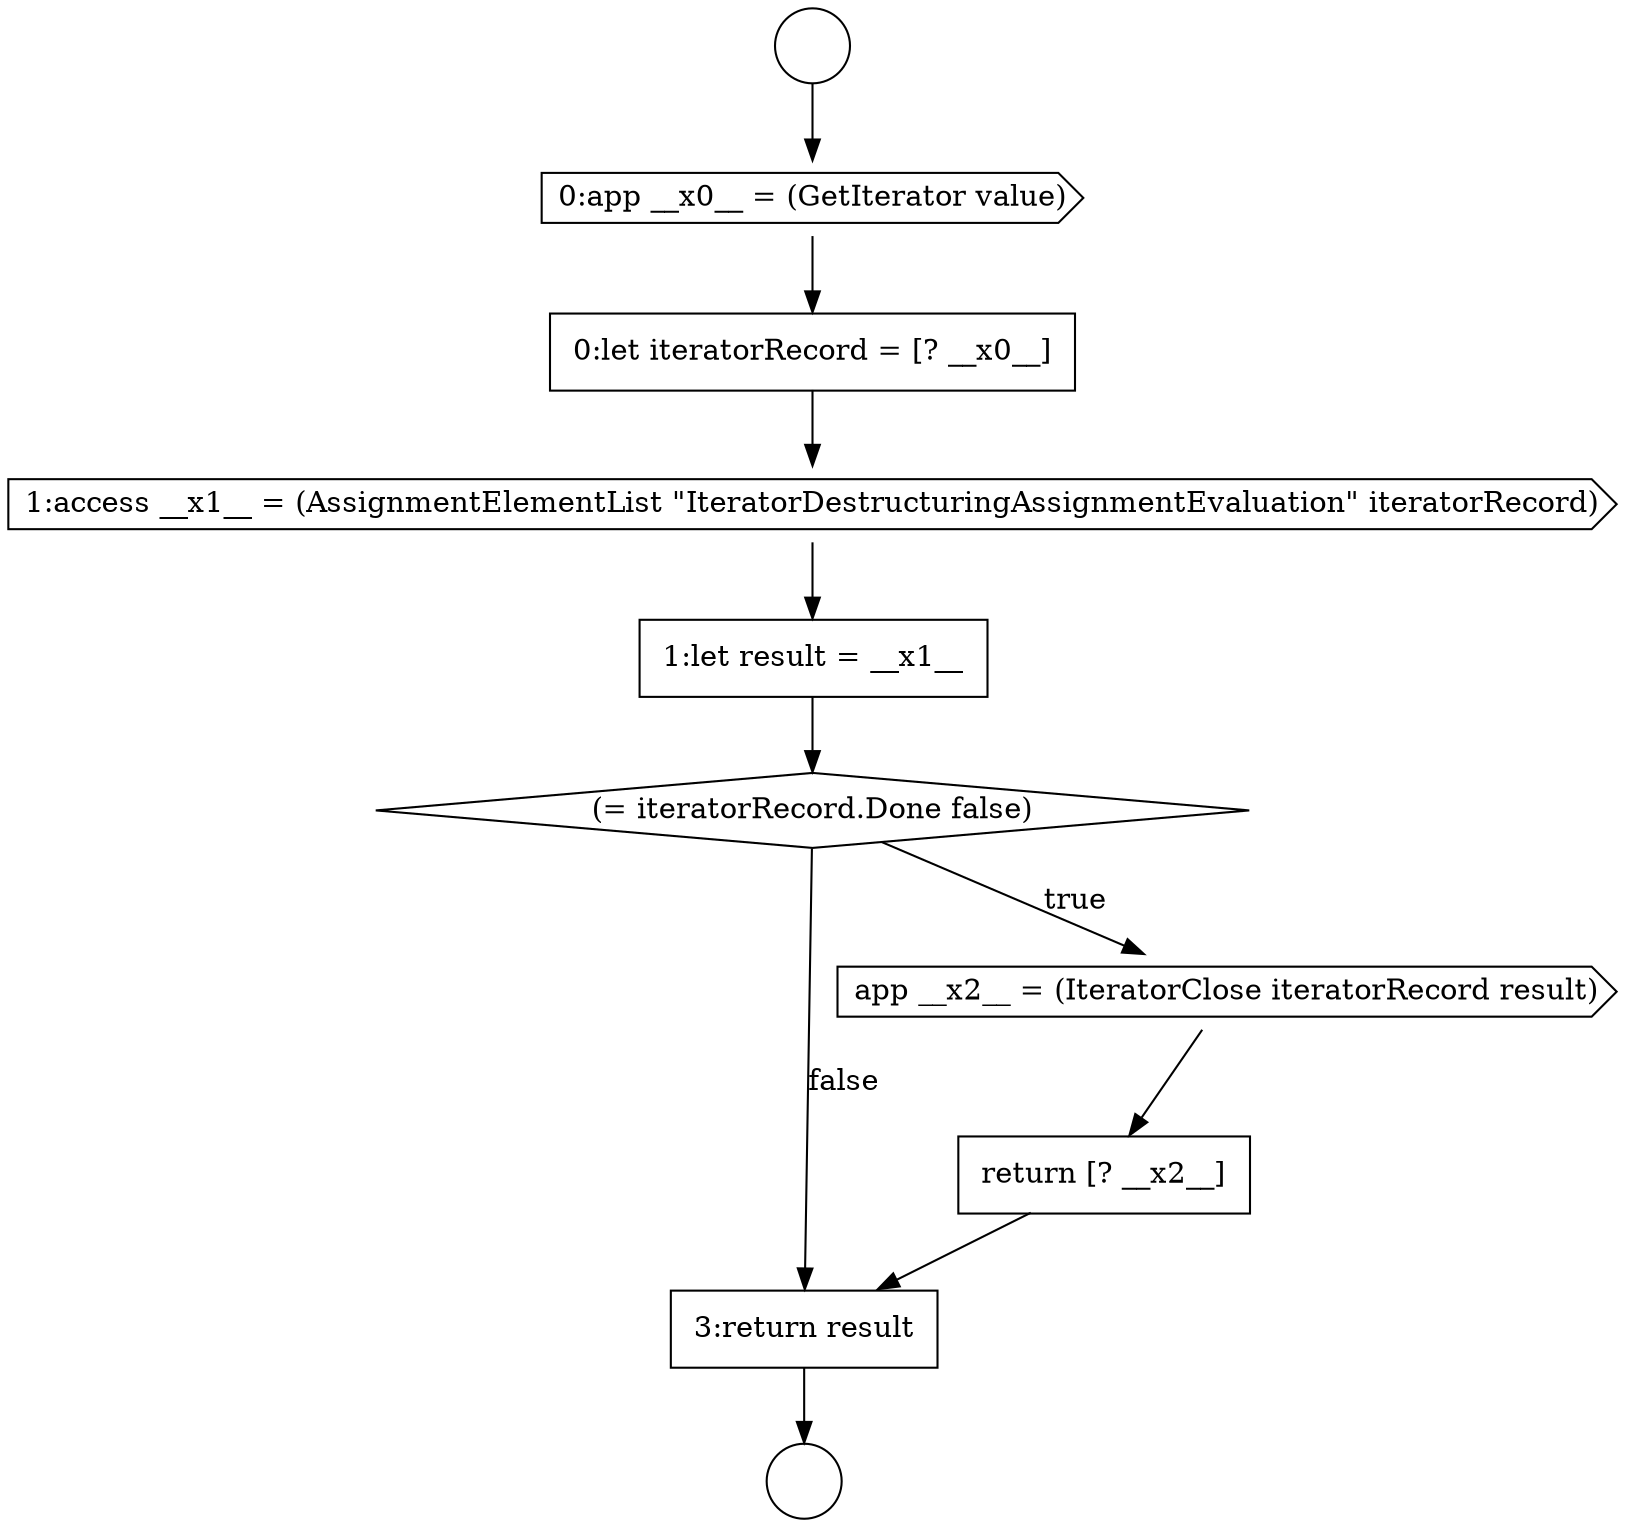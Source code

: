 digraph {
  node5136 [shape=none, margin=0, label=<<font color="black">
    <table border="0" cellborder="1" cellspacing="0" cellpadding="10">
      <tr><td align="left">0:let iteratorRecord = [? __x0__]</td></tr>
    </table>
  </font>> color="black" fillcolor="white" style=filled]
  node5141 [shape=none, margin=0, label=<<font color="black">
    <table border="0" cellborder="1" cellspacing="0" cellpadding="10">
      <tr><td align="left">return [? __x2__]</td></tr>
    </table>
  </font>> color="black" fillcolor="white" style=filled]
  node5135 [shape=cds, label=<<font color="black">0:app __x0__ = (GetIterator value)</font>> color="black" fillcolor="white" style=filled]
  node5137 [shape=cds, label=<<font color="black">1:access __x1__ = (AssignmentElementList &quot;IteratorDestructuringAssignmentEvaluation&quot; iteratorRecord)</font>> color="black" fillcolor="white" style=filled]
  node5142 [shape=none, margin=0, label=<<font color="black">
    <table border="0" cellborder="1" cellspacing="0" cellpadding="10">
      <tr><td align="left">3:return result</td></tr>
    </table>
  </font>> color="black" fillcolor="white" style=filled]
  node5134 [shape=circle label=" " color="black" fillcolor="white" style=filled]
  node5138 [shape=none, margin=0, label=<<font color="black">
    <table border="0" cellborder="1" cellspacing="0" cellpadding="10">
      <tr><td align="left">1:let result = __x1__</td></tr>
    </table>
  </font>> color="black" fillcolor="white" style=filled]
  node5139 [shape=diamond, label=<<font color="black">(= iteratorRecord.Done false)</font>> color="black" fillcolor="white" style=filled]
  node5133 [shape=circle label=" " color="black" fillcolor="white" style=filled]
  node5140 [shape=cds, label=<<font color="black">app __x2__ = (IteratorClose iteratorRecord result)</font>> color="black" fillcolor="white" style=filled]
  node5138 -> node5139 [ color="black"]
  node5135 -> node5136 [ color="black"]
  node5140 -> node5141 [ color="black"]
  node5137 -> node5138 [ color="black"]
  node5142 -> node5134 [ color="black"]
  node5139 -> node5140 [label=<<font color="black">true</font>> color="black"]
  node5139 -> node5142 [label=<<font color="black">false</font>> color="black"]
  node5136 -> node5137 [ color="black"]
  node5133 -> node5135 [ color="black"]
  node5141 -> node5142 [ color="black"]
}
